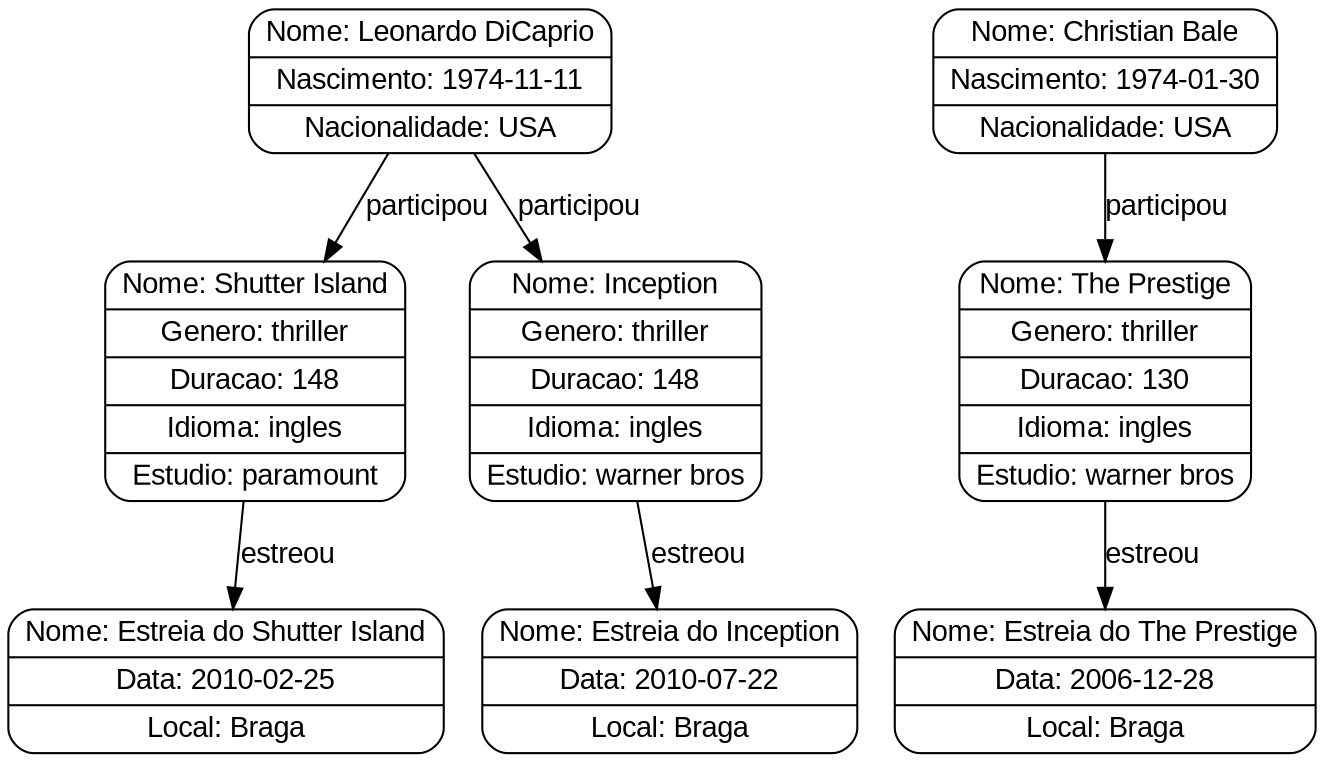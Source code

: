 digraph D {
  node [shape=Mrecord fontname="Arial"];
  edge [fontname="Arial"];
leonardo [label="{Nome: Leonardo DiCaprio | Nascimento: 1974-11-11 | Nacionalidade: USA}", URL="https://www.google.pt/search?q=leonardo+dicaprio"];
bale [label="{Nome: Christian Bale | Nascimento: 1974-01-30 | Nacionalidade: USA}", URL="https://www.google.pt/search?q=christian+bale"];
shutterisland [label="{Nome: Shutter Island | Genero: thriller | Duracao: 148 | Idioma: ingles | Estudio: paramount}"];
inception [label="{Nome: Inception | Genero: thriller | Duracao: 148 | Idioma: ingles | Estudio: warner bros}"];
prestige [label="{Nome: The Prestige | Genero: thriller | Duracao: 130 | Idioma: ingles | Estudio: warner bros}"];
shutterEv [label="{Nome: Estreia do Shutter Island | Data: 2010-02-25 | Local: Braga}"];
inceptionEv [label="{Nome: Estreia do Inception | Data: 2010-07-22 | Local: Braga}"];
prestigeEv [label="{Nome: Estreia do The Prestige | Data: 2006-12-28 | Local: Braga}"];
leonardo -> shutterisland[label="participou"]
leonardo -> inception[label="participou"]
bale -> prestige[label="participou"]
shutterisland -> shutterEv[label="estreou"]
inception -> inceptionEv[label="estreou"]
prestige -> prestigeEv[label="estreou"]
}

